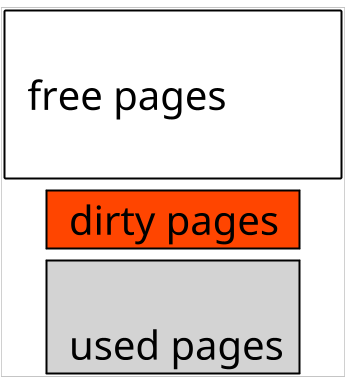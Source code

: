@startuml
scale 1/5
skinparam ComponentStyle rectangle
skinparam Component {
    FontSize 200
    BackgroundColor tansparent
    BorderThickness 10
    BorderColor black
}

skinparam Note {
    FontSize 200
    BackgroundColor transparent
    BorderColor transparent
}

skinparam Card {
    FontSize 200
    BackgroundColor transparent
    BorderColor transparent
}

rectangle {
    component "\n  free pages\t\t\n" as c1
    component "  dirty pages\t" as c2 #OrangeRed
    component "\n  used pages\t" as c3 #LightGrey

    c1-down[hidden]-c2
    c2-down[hidden]-c3
}

@enduml